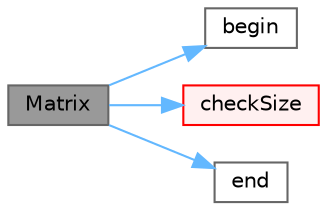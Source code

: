 digraph "Matrix"
{
 // LATEX_PDF_SIZE
  bgcolor="transparent";
  edge [fontname=Helvetica,fontsize=10,labelfontname=Helvetica,labelfontsize=10];
  node [fontname=Helvetica,fontsize=10,shape=box,height=0.2,width=0.4];
  rankdir="LR";
  Node1 [id="Node000001",label="Matrix",height=0.2,width=0.4,color="gray40", fillcolor="grey60", style="filled", fontcolor="black",tooltip=" "];
  Node1 -> Node2 [id="edge1_Node000001_Node000002",color="steelblue1",style="solid",tooltip=" "];
  Node2 [id="Node000002",label="begin",height=0.2,width=0.4,color="grey40", fillcolor="white", style="filled",URL="$classFoam_1_1Matrix.html#a9434e183d8fc5433de2abbf263d67b93",tooltip=" "];
  Node1 -> Node3 [id="edge2_Node000001_Node000003",color="steelblue1",style="solid",tooltip=" "];
  Node3 [id="Node000003",label="checkSize",height=0.2,width=0.4,color="red", fillcolor="#FFF0F0", style="filled",URL="$classFoam_1_1Matrix.html#a85fe16c552b3bc11750ac6b73e611696",tooltip=" "];
  Node1 -> Node6 [id="edge3_Node000001_Node000006",color="steelblue1",style="solid",tooltip=" "];
  Node6 [id="Node000006",label="end",height=0.2,width=0.4,color="grey40", fillcolor="white", style="filled",URL="$classFoam_1_1Matrix.html#a9b3dc7d1208f3981f3d5c13e7aee19e0",tooltip=" "];
}
